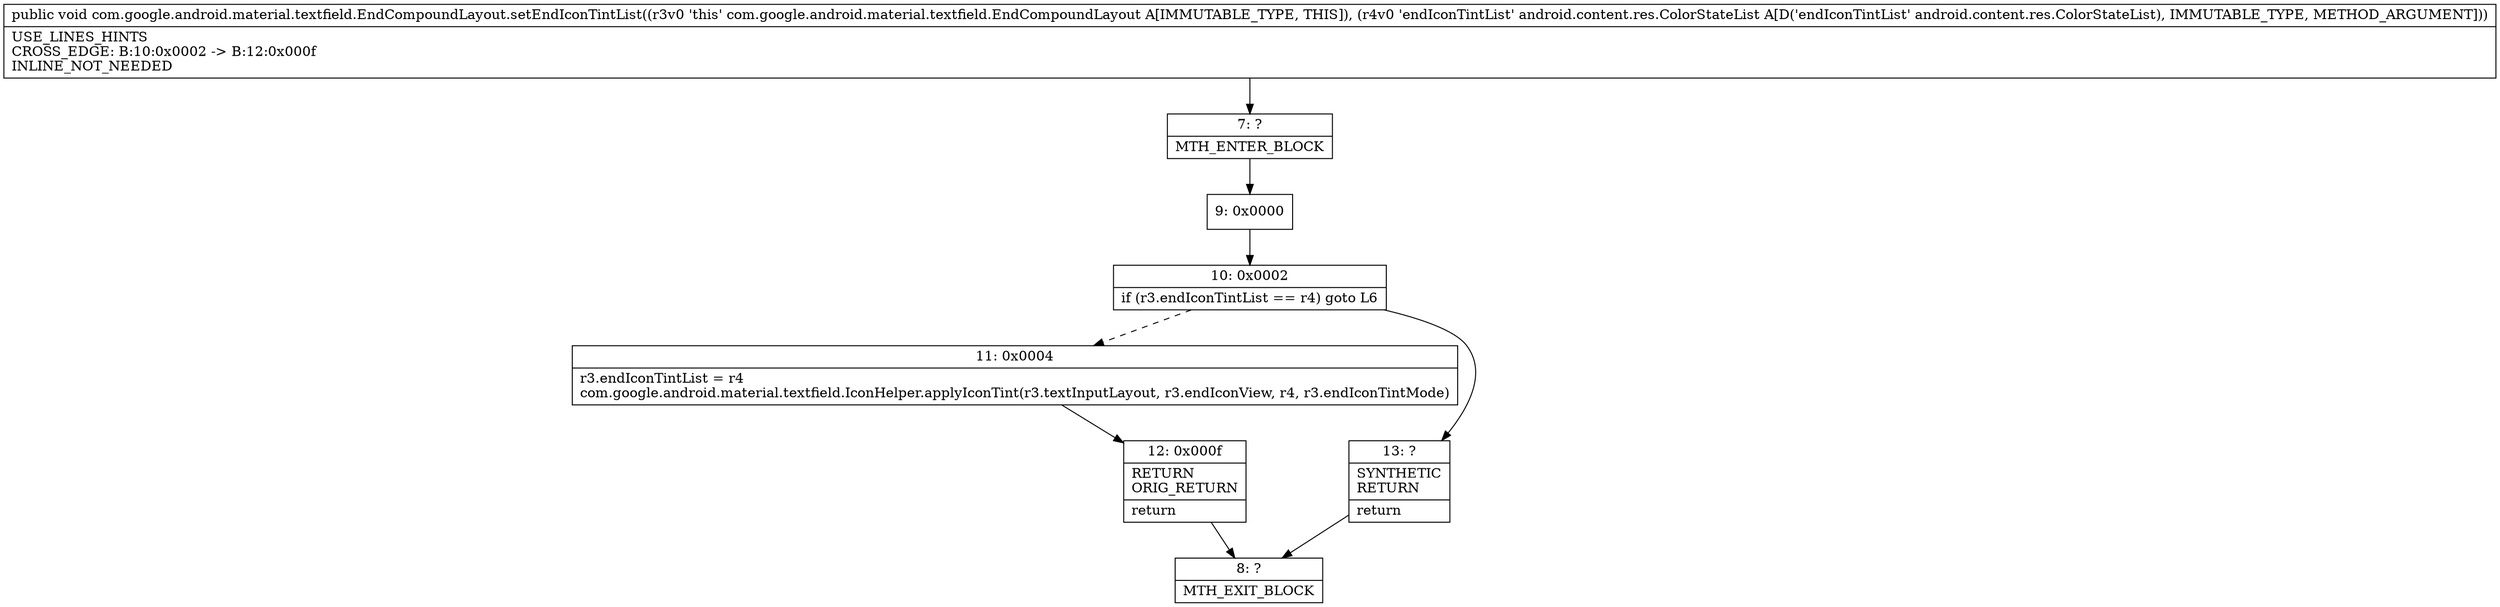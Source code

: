 digraph "CFG forcom.google.android.material.textfield.EndCompoundLayout.setEndIconTintList(Landroid\/content\/res\/ColorStateList;)V" {
Node_7 [shape=record,label="{7\:\ ?|MTH_ENTER_BLOCK\l}"];
Node_9 [shape=record,label="{9\:\ 0x0000}"];
Node_10 [shape=record,label="{10\:\ 0x0002|if (r3.endIconTintList == r4) goto L6\l}"];
Node_11 [shape=record,label="{11\:\ 0x0004|r3.endIconTintList = r4\lcom.google.android.material.textfield.IconHelper.applyIconTint(r3.textInputLayout, r3.endIconView, r4, r3.endIconTintMode)\l}"];
Node_12 [shape=record,label="{12\:\ 0x000f|RETURN\lORIG_RETURN\l|return\l}"];
Node_8 [shape=record,label="{8\:\ ?|MTH_EXIT_BLOCK\l}"];
Node_13 [shape=record,label="{13\:\ ?|SYNTHETIC\lRETURN\l|return\l}"];
MethodNode[shape=record,label="{public void com.google.android.material.textfield.EndCompoundLayout.setEndIconTintList((r3v0 'this' com.google.android.material.textfield.EndCompoundLayout A[IMMUTABLE_TYPE, THIS]), (r4v0 'endIconTintList' android.content.res.ColorStateList A[D('endIconTintList' android.content.res.ColorStateList), IMMUTABLE_TYPE, METHOD_ARGUMENT]))  | USE_LINES_HINTS\lCROSS_EDGE: B:10:0x0002 \-\> B:12:0x000f\lINLINE_NOT_NEEDED\l}"];
MethodNode -> Node_7;Node_7 -> Node_9;
Node_9 -> Node_10;
Node_10 -> Node_11[style=dashed];
Node_10 -> Node_13;
Node_11 -> Node_12;
Node_12 -> Node_8;
Node_13 -> Node_8;
}

